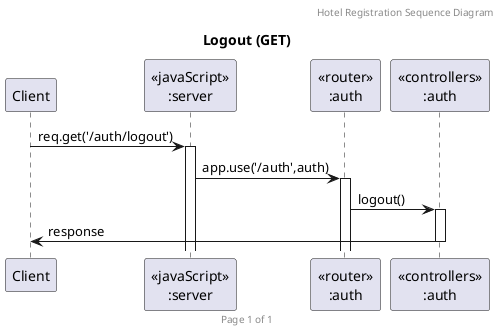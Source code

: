 @startuml Logout (GET)

header Hotel Registration Sequence Diagram
footer Page %page% of %lastpage%
title "Logout (GET)"

participant "Client" as client
participant "<<javaScript>>\n:server" as server
participant "<<router>>\n:auth" as routerAuth
participant "<<controllers>>\n:auth" as controllersAuths

client -> server ++:req.get('/auth/logout')
server -> routerAuth ++:app.use('/auth',auth)
routerAuth -> controllersAuths ++:logout()
controllersAuths -> client --:response

@enduml
